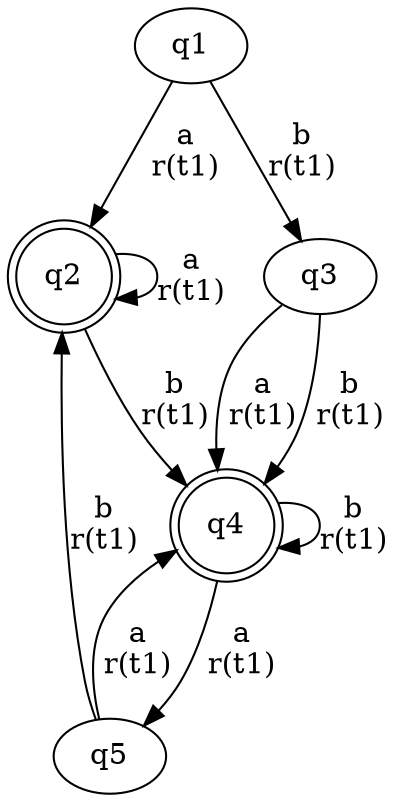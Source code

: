 digraph "tests_1/test24/solution301/solution" {
	q1[label=q1]
	q2[label=q2 shape=doublecircle]
	q4[label=q4 shape=doublecircle]
	q5[label=q5]
	q3[label=q3]
	q1 -> q2[label="a\nr(t1)\n"]
	q2 -> q4[label="b\nr(t1)\n"]
	q4 -> q5[label="a\nr(t1)\n"]
	q5 -> q4[label="a\nr(t1)\n"]
	q5 -> q2[label="b\nr(t1)\n"]
	q4 -> q4[label="b\nr(t1)\n"]
	q2 -> q2[label="a\nr(t1)\n"]
	q1 -> q3[label="b\nr(t1)\n"]
	q3 -> q4[label="a\nr(t1)\n"]
	q3 -> q4[label="b\nr(t1)\n"]
}
